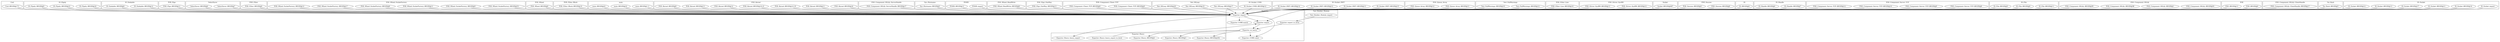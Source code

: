 digraph {
graph [overlap=false]
subgraph cluster_Exporter {
	label="Exporter";
	"Exporter::export_to_level";
	"Exporter::export";
	"Exporter::import";
	"Exporter::CORE:subst";
	"Exporter::as_heavy";
	"Exporter::CORE:match";
}
subgraph cluster_Cwd {
	label="Cwd";
	"Cwd::BEGIN@171";
}
subgraph cluster_IO_Pipely {
	label="IO::Pipely";
	"IO::Pipely::BEGIN@24";
	"IO::Pipely::BEGIN@23";
	"IO::Pipely::BEGIN@9";
}
subgraph cluster_IO_Seekable {
	label="IO::Seekable";
	"IO::Seekable::BEGIN@12";
	"IO::Seekable::BEGIN@6";
}
subgraph cluster_POE_Pipe {
	label="POE::Pipe";
	"POE::Pipe::BEGIN@11";
}
subgraph cluster_SelectSaver {
	label="SelectSaver";
	"SelectSaver::BEGIN@7";
	"SelectSaver::BEGIN@6";
}
subgraph cluster_POE_Filter {
	label="POE::Filter";
	"POE::Filter::BEGIN@8";
}
subgraph cluster_POE_Wheel_SocketFactory {
	label="POE::Wheel::SocketFactory";
	"POE::Wheel::SocketFactory::BEGIN@53";
	"POE::Wheel::SocketFactory::BEGIN@9";
	"POE::Wheel::SocketFactory::BEGIN@11";
	"POE::Wheel::SocketFactory::BEGIN@8";
	"POE::Wheel::SocketFactory::BEGIN@17";
	"POE::Wheel::SocketFactory::BEGIN@12";
}
subgraph cluster_POE_Wheel {
	label="POE::Wheel";
	"POE::Wheel::BEGIN@8";
}
subgraph cluster_Test_Builder_Module {
	label="Test::Builder::Module";
	"Test::Builder::Module::import";
}
subgraph cluster_POE_Filter_Block {
	label="POE::Filter::Block";
	"POE::Filter::Block::BEGIN@10";
}
subgraph cluster_main {
	label="main";
	"main::BEGIN@1.3";
	"main::BEGIN@22";
	"main::BEGIN@41";
}
subgraph cluster_POE_Kernel {
	label="POE::Kernel";
	"POE::Kernel::BEGIN@14.19";
	"POE::Kernel::BEGIN@16.21";
	"POE::Kernel::BEGIN@12";
	"POE::Kernel::BEGIN@13";
	"POE::Kernel::BEGIN@8";
	"POE::Kernel::BEGIN@24";
	"POE::Kernel::BEGIN@11";
}
subgraph cluster_POE_Component_SSLify_ServerHandle {
	label="POE::Component::SSLify::ServerHandle";
	"POE::Component::SSLify::ServerHandle::BEGIN@17";
}
subgraph cluster_Sys_Hostname {
	label="Sys::Hostname";
	"Sys::Hostname::BEGIN@5";
}
subgraph cluster_POSIX {
	label="POSIX";
	"POSIX::import";
	"POSIX::BEGIN@11";
}
subgraph cluster_POE_Wheel_ReadWrite {
	label="POE::Wheel::ReadWrite";
	"POE::Wheel::ReadWrite::BEGIN@8";
}
subgraph cluster_POE_Pipe_OneWay {
	label="POE::Pipe::OneWay";
	"POE::Pipe::OneWay::BEGIN@13";
}
subgraph cluster_Exporter_Heavy {
	label="Exporter::Heavy";
	"Exporter::Heavy::heavy_export";
	"Exporter::Heavy::BEGIN@202";
	"Exporter::Heavy::BEGIN@3";
	"Exporter::Heavy::heavy_export_to_level";
	"Exporter::Heavy::BEGIN@4";
}
subgraph cluster_POE_Component_Client_TCP {
	label="POE::Component::Client::TCP";
	"POE::Component::Client::TCP::BEGIN@9";
	"POE::Component::Client::TCP::BEGIN@8";
}
subgraph cluster_Net_SSLeay {
	label="Net::SSLeay";
	"Net::SSLeay::BEGIN@17";
	"Net::SSLeay::BEGIN@19";
	"Net::SSLeay::BEGIN@20";
}
subgraph cluster_IO_Socket_UNIX {
	label="IO::Socket::UNIX";
	"IO::Socket::UNIX::BEGIN@12";
}
subgraph cluster_IO_Socket_INET {
	label="IO::Socket::INET";
	"IO::Socket::INET::BEGIN@15";
	"IO::Socket::INET::BEGIN@13";
	"IO::Socket::INET::BEGIN@12";
	"IO::Socket::INET::BEGIN@14";
}
subgraph cluster_POE_Queue_Array {
	label="POE::Queue::Array";
	"POE::Queue::Array::BEGIN@11";
	"POE::Queue::Array::BEGIN@12";
}
subgraph cluster_Test_FailWarnings {
	label="Test::FailWarnings";
	"Test::FailWarnings::BEGIN@12";
	"Test::FailWarnings::BEGIN@10";
}
subgraph cluster_POE_Filter_Line {
	label="POE::Filter::Line";
	"POE::Filter::Line::BEGIN@10";
}
subgraph cluster_POE_Driver_SysRW {
	label="POE::Driver::SysRW";
	"POE::Driver::SysRW::BEGIN@12";
	"POE::Driver::SysRW::BEGIN@13";
}
subgraph cluster_IO_Socket {
	label="IO::Socket";
	"IO::Socket::BEGIN@13";
	"IO::Socket::BEGIN@12";
	"IO::Socket::import";
	"IO::Socket::BEGIN@11";
	"IO::Socket::BEGIN@17";
	"IO::Socket::BEGIN@16";
}
subgraph cluster_Socket {
	label="Socket";
	"Socket::BEGIN@687";
}
subgraph cluster_POE_Session {
	label="POE::Session";
	"POE::Session::BEGIN@8";
	"POE::Session::BEGIN@9";
}
subgraph cluster_IO {
	label="IO";
	"IO::BEGIN@6";
}
subgraph cluster_IO_Handle {
	label="IO::Handle";
	"IO::Handle::BEGIN@7";
	"IO::Handle::BEGIN@6";
}
subgraph cluster_POE_Component_Server_TCP {
	label="POE::Component::Server::TCP";
	"POE::Component::Server::TCP::BEGIN@8";
	"POE::Component::Server::TCP::BEGIN@9";
	"POE::Component::Server::TCP::BEGIN@10";
	"POE::Component::Server::TCP::BEGIN@12";
}
subgraph cluster_IO_File {
	label="IO::File";
	"IO::File::BEGIN@11";
	"IO::File::BEGIN@8";
	"IO::File::BEGIN@9";
}
subgraph cluster_POE_Component_SSLify {
	label="POE::Component::SSLify";
	"POE::Component::SSLify::BEGIN@91";
	"POE::Component::SSLify::BEGIN@1";
	"POE::Component::SSLify::BEGIN@98";
	"POE::Component::SSLify::BEGIN@95";
}
subgraph cluster_POE {
	label="POE";
	"POE::BEGIN@6";
	"POE::BEGIN@11";
}
subgraph cluster_POE_Component_SSLify_ClientHandle {
	label="POE::Component::SSLify::ClientHandle";
	"POE::Component::SSLify::ClientHandle::BEGIN@17";
}
subgraph cluster_Tie_Hash {
	label="Tie::Hash";
	"Tie::Hash::BEGIN@5";
}
"Exporter::Heavy::heavy_export_to_level" -> "Exporter::export";
"IO::Socket::import" -> "Exporter::export";
"Exporter::import" -> "Exporter::export";
"POE::Driver::SysRW::BEGIN@12" -> "Exporter::import";
"POE::Component::SSLify::ServerHandle::BEGIN@17" -> "Exporter::import";
"IO::Socket::BEGIN@16" -> "Exporter::import";
"Tie::Hash::BEGIN@5" -> "Exporter::import";
"IO::Socket::INET::BEGIN@14" -> "Exporter::import";
"POE::Session::BEGIN@9" -> "Exporter::import";
"POE::Wheel::SocketFactory::BEGIN@9" -> "Exporter::import";
"IO::Socket::INET::BEGIN@12" -> "Exporter::import";
"main::BEGIN@41" -> "Exporter::import";
"Cwd::BEGIN@171" -> "Exporter::import";
"POE::Wheel::ReadWrite::BEGIN@8" -> "Exporter::import";
"POE::Component::Server::TCP::BEGIN@9" -> "Exporter::import";
"Net::SSLeay::BEGIN@20" -> "Exporter::import";
"POE::Wheel::SocketFactory::BEGIN@11" -> "Exporter::import";
"POE::Kernel::BEGIN@16.21" -> "Exporter::import";
"IO::Seekable::BEGIN@6" -> "Exporter::import";
"POE::Filter::Block::BEGIN@10" -> "Exporter::import";
"Socket::BEGIN@687" -> "Exporter::import";
"POE::BEGIN@6" -> "Exporter::import";
"POE::Wheel::SocketFactory::BEGIN@12" -> "Exporter::import";
"POE::Wheel::SocketFactory::BEGIN@17" -> "Exporter::import";
"SelectSaver::BEGIN@6" -> "Exporter::import";
"POE::Queue::Array::BEGIN@11" -> "Exporter::import";
"IO::Socket::BEGIN@11" -> "Exporter::import";
"POE::Pipe::OneWay::BEGIN@13" -> "Exporter::import";
"POE::Component::Server::TCP::BEGIN@12" -> "Exporter::import";
"POE::Component::SSLify::BEGIN@98" -> "Exporter::import";
"POSIX::import" -> "Exporter::import";
"IO::Socket::BEGIN@12" -> "Exporter::import";
"Test::FailWarnings::BEGIN@12" -> "Exporter::import";
"POE::Component::SSLify::ClientHandle::BEGIN@17" -> "Exporter::import";
"POE::Kernel::BEGIN@12" -> "Exporter::import";
"IO::Seekable::BEGIN@12" -> "Exporter::import";
"Test::FailWarnings::BEGIN@10" -> "Exporter::import";
"POE::Kernel::BEGIN@14.19" -> "Exporter::import";
"POE::Session::BEGIN@8" -> "Exporter::import";
"POE::Kernel::BEGIN@13" -> "Exporter::import";
"IO::Handle::BEGIN@6" -> "Exporter::import";
"POE::Pipe::BEGIN@11" -> "Exporter::import";
"POE::Component::SSLify::BEGIN@1" -> "Exporter::import";
"POE::BEGIN@11" -> "Exporter::import";
"POE::Kernel::BEGIN@24" -> "Exporter::import";
"Net::SSLeay::BEGIN@19" -> "Exporter::import";
"IO::Handle::BEGIN@7" -> "Exporter::import";
"IO::File::BEGIN@8" -> "Exporter::import";
"IO::Socket::UNIX::BEGIN@12" -> "Exporter::import";
"POE::Component::Server::TCP::BEGIN@10" -> "Exporter::import";
"main::BEGIN@22" -> "Exporter::import";
"POE::Component::Server::TCP::BEGIN@8" -> "Exporter::import";
"POE::Component::Client::TCP::BEGIN@9" -> "Exporter::import";
"IO::Pipely::BEGIN@9" -> "Exporter::import";
"POE::Component::Client::TCP::BEGIN@8" -> "Exporter::import";
"IO::Socket::BEGIN@13" -> "Exporter::import";
"IO::Pipely::BEGIN@24" -> "Exporter::import";
"POSIX::BEGIN@11" -> "Exporter::import";
"IO::Socket::INET::BEGIN@13" -> "Exporter::import";
"IO::Socket::BEGIN@17" -> "Exporter::import";
"IO::File::BEGIN@11" -> "Exporter::import";
"IO::Socket::INET::BEGIN@15" -> "Exporter::import";
"POE::Component::SSLify::BEGIN@95" -> "Exporter::import";
"main::BEGIN@1.3" -> "Exporter::import";
"POE::Queue::Array::BEGIN@12" -> "Exporter::import";
"POE::Kernel::BEGIN@8" -> "Exporter::import";
"IO::BEGIN@6" -> "Exporter::import";
"Sys::Hostname::BEGIN@5" -> "Exporter::import";
"POE::Filter::Line::BEGIN@10" -> "Exporter::import";
"POE::Wheel::SocketFactory::BEGIN@8" -> "Exporter::import";
"SelectSaver::BEGIN@7" -> "Exporter::import";
"IO::Pipely::BEGIN@23" -> "Exporter::import";
"POE::Kernel::BEGIN@11" -> "Exporter::import";
"IO::File::BEGIN@9" -> "Exporter::import";
"POE::Wheel::BEGIN@8" -> "Exporter::import";
"Net::SSLeay::BEGIN@17" -> "Exporter::import";
"POE::Component::SSLify::BEGIN@91" -> "Exporter::import";
"POE::Filter::BEGIN@8" -> "Exporter::import";
"POE::Wheel::SocketFactory::BEGIN@53" -> "Exporter::import";
"POE::Driver::SysRW::BEGIN@13" -> "Exporter::import";
"Test::Builder::Module::import" -> "Exporter::export_to_level";
"Exporter::export" -> "Exporter::as_heavy";
"Exporter::export_to_level" -> "Exporter::as_heavy";
"Exporter::as_heavy" -> "Exporter::Heavy::BEGIN@202";
"Exporter::import" -> "Exporter::CORE:match";
"Exporter::as_heavy" -> "Exporter::Heavy::BEGIN@3";
"Exporter::as_heavy" -> "Exporter::CORE:subst";
"Exporter::import" -> "Exporter::CORE:subst";
"Exporter::as_heavy" -> "Exporter::Heavy::BEGIN@4";
"Exporter::import" -> "Exporter::Heavy::heavy_export";
}
